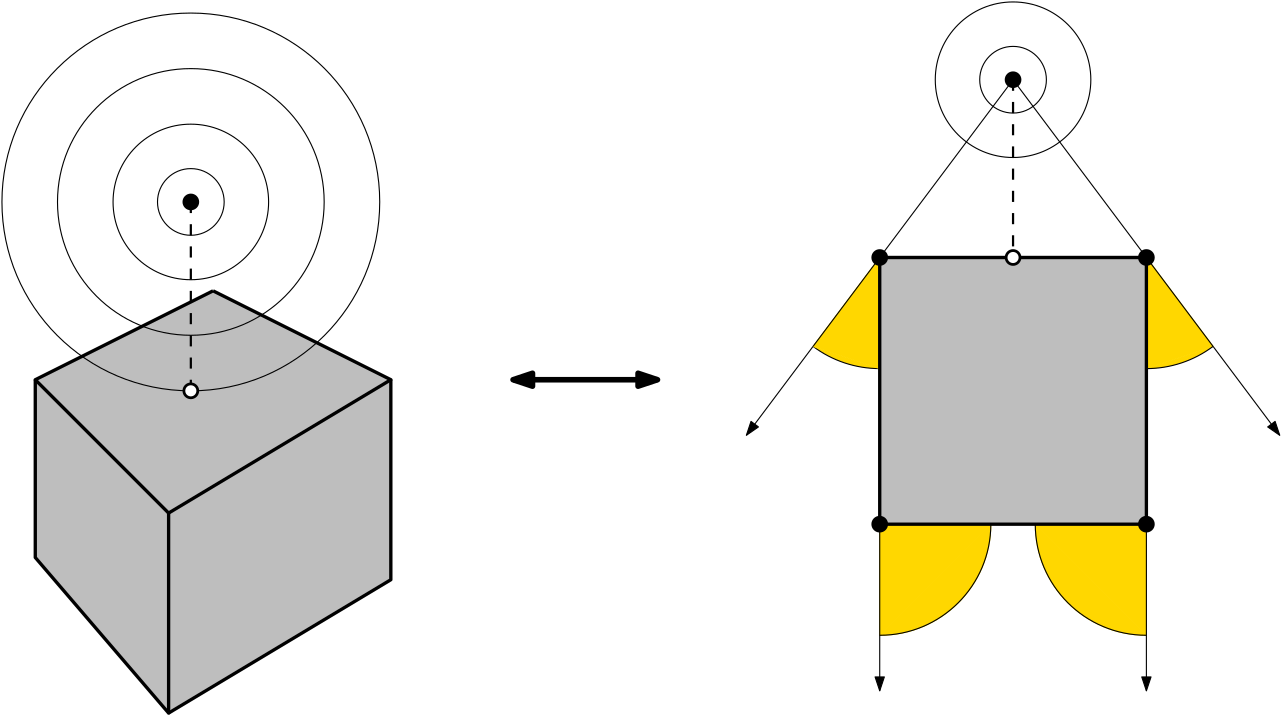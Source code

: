 <?xml version="1.0"?>
<!DOCTYPE ipe SYSTEM "ipe.dtd">
<ipe version="70206" creator="Ipe 7.2.7">
<info created="D:20181019152600" modified="D:20181019152600"/>
<ipestyle name="basic">
<symbol name="arrow/arc(spx)">
<path stroke="sym-stroke" fill="sym-stroke" pen="sym-pen">
0 0 m
-1 0.333 l
-1 -0.333 l
h
</path>
</symbol>
<symbol name="arrow/farc(spx)">
<path stroke="sym-stroke" fill="white" pen="sym-pen">
0 0 m
-1 0.333 l
-1 -0.333 l
h
</path>
</symbol>
<symbol name="arrow/ptarc(spx)">
<path stroke="sym-stroke" fill="sym-stroke" pen="sym-pen">
0 0 m
-1 0.333 l
-0.8 0 l
-1 -0.333 l
h
</path>
</symbol>
<symbol name="arrow/fptarc(spx)">
<path stroke="sym-stroke" fill="white" pen="sym-pen">
0 0 m
-1 0.333 l
-0.8 0 l
-1 -0.333 l
h
</path>
</symbol>
<symbol name="mark/circle(sx)" transformations="translations">
<path fill="sym-stroke">
0.6 0 0 0.6 0 0 e
0.4 0 0 0.4 0 0 e
</path>
</symbol>
<symbol name="mark/disk(sx)" transformations="translations">
<path fill="sym-stroke">
0.6 0 0 0.6 0 0 e
</path>
</symbol>
<symbol name="mark/fdisk(sfx)" transformations="translations">
<group>
<path fill="sym-fill">
0.5 0 0 0.5 0 0 e
</path>
<path fill="sym-stroke" fillrule="eofill">
0.6 0 0 0.6 0 0 e
0.4 0 0 0.4 0 0 e
</path>
</group>
</symbol>
<symbol name="mark/box(sx)" transformations="translations">
<path fill="sym-stroke" fillrule="eofill">
-0.6 -0.6 m
0.6 -0.6 l
0.6 0.6 l
-0.6 0.6 l
h
-0.4 -0.4 m
0.4 -0.4 l
0.4 0.4 l
-0.4 0.4 l
h
</path>
</symbol>
<symbol name="mark/square(sx)" transformations="translations">
<path fill="sym-stroke">
-0.6 -0.6 m
0.6 -0.6 l
0.6 0.6 l
-0.6 0.6 l
h
</path>
</symbol>
<symbol name="mark/fsquare(sfx)" transformations="translations">
<group>
<path fill="sym-fill">
-0.5 -0.5 m
0.5 -0.5 l
0.5 0.5 l
-0.5 0.5 l
h
</path>
<path fill="sym-stroke" fillrule="eofill">
-0.6 -0.6 m
0.6 -0.6 l
0.6 0.6 l
-0.6 0.6 l
h
-0.4 -0.4 m
0.4 -0.4 l
0.4 0.4 l
-0.4 0.4 l
h
</path>
</group>
</symbol>
<symbol name="mark/cross(sx)" transformations="translations">
<group>
<path fill="sym-stroke">
-0.43 -0.57 m
0.57 0.43 l
0.43 0.57 l
-0.57 -0.43 l
h
</path>
<path fill="sym-stroke">
-0.43 0.57 m
0.57 -0.43 l
0.43 -0.57 l
-0.57 0.43 l
h
</path>
</group>
</symbol>
<symbol name="arrow/fnormal(spx)">
<path stroke="sym-stroke" fill="white" pen="sym-pen">
0 0 m
-1 0.333 l
-1 -0.333 l
h
</path>
</symbol>
<symbol name="arrow/pointed(spx)">
<path stroke="sym-stroke" fill="sym-stroke" pen="sym-pen">
0 0 m
-1 0.333 l
-0.8 0 l
-1 -0.333 l
h
</path>
</symbol>
<symbol name="arrow/fpointed(spx)">
<path stroke="sym-stroke" fill="white" pen="sym-pen">
0 0 m
-1 0.333 l
-0.8 0 l
-1 -0.333 l
h
</path>
</symbol>
<symbol name="arrow/linear(spx)">
<path stroke="sym-stroke" pen="sym-pen">
-1 0.333 m
0 0 l
-1 -0.333 l
</path>
</symbol>
<symbol name="arrow/fdouble(spx)">
<path stroke="sym-stroke" fill="white" pen="sym-pen">
0 0 m
-1 0.333 l
-1 -0.333 l
h
-1 0 m
-2 0.333 l
-2 -0.333 l
h
</path>
</symbol>
<symbol name="arrow/double(spx)">
<path stroke="sym-stroke" fill="sym-stroke" pen="sym-pen">
0 0 m
-1 0.333 l
-1 -0.333 l
h
-1 0 m
-2 0.333 l
-2 -0.333 l
h
</path>
</symbol>
<pen name="heavier" value="0.8"/>
<pen name="fat" value="1.2"/>
<pen name="ultrafat" value="2"/>
<symbolsize name="large" value="5"/>
<symbolsize name="small" value="2"/>
<symbolsize name="tiny" value="1.1"/>
<arrowsize name="large" value="10"/>
<arrowsize name="small" value="5"/>
<arrowsize name="tiny" value="3"/>
<color name="red" value="1 0 0"/>
<color name="green" value="0 1 0"/>
<color name="blue" value="0 0 1"/>
<color name="yellow" value="1 1 0"/>
<color name="orange" value="1 0.647 0"/>
<color name="gold" value="1 0.843 0"/>
<color name="purple" value="0.627 0.125 0.941"/>
<color name="gray" value="0.745"/>
<color name="brown" value="0.647 0.165 0.165"/>
<color name="navy" value="0 0 0.502"/>
<color name="pink" value="1 0.753 0.796"/>
<color name="seagreen" value="0.18 0.545 0.341"/>
<color name="turquoise" value="0.251 0.878 0.816"/>
<color name="violet" value="0.933 0.51 0.933"/>
<color name="darkblue" value="0 0 0.545"/>
<color name="darkcyan" value="0 0.545 0.545"/>
<color name="darkgray" value="0.663"/>
<color name="darkgreen" value="0 0.392 0"/>
<color name="darkmagenta" value="0.545 0 0.545"/>
<color name="darkorange" value="1 0.549 0"/>
<color name="darkred" value="0.545 0 0"/>
<color name="lightblue" value="0.678 0.847 0.902"/>
<color name="lightcyan" value="0.878 1 1"/>
<color name="lightgray" value="0.827"/>
<color name="lightgreen" value="0.565 0.933 0.565"/>
<color name="lightyellow" value="1 1 0.878"/>
<dashstyle name="dashed" value="[4] 0"/>
<dashstyle name="dotted" value="[1 3] 0"/>
<dashstyle name="dash dotted" value="[4 2 1 2] 0"/>
<dashstyle name="dash dot dotted" value="[4 2 1 2 1 2] 0"/>
<textsize name="large" value="\large"/>
<textsize name="Large" value="\Large"/>
<textsize name="LARGE" value="\LARGE"/>
<textsize name="huge" value="\huge"/>
<textsize name="Huge" value="\Huge"/>
<textsize name="small" value="\small"/>
<textsize name="footnote" value="\footnotesize"/>
<textsize name="tiny" value="\tiny"/>
<textstyle name="center" begin="\begin{center}" end="\end{center}"/>
<textstyle name="itemize" begin="\begin{itemize}" end="\end{itemize}"/>
<textstyle name="item" begin="\begin{itemize}\item{}" end="\end{itemize}"/>
<gridsize name="4 pts" value="4"/>
<gridsize name="8 pts (~3 mm)" value="8"/>
<gridsize name="16 pts (~6 mm)" value="16"/>
<gridsize name="32 pts (~12 mm)" value="32"/>
<gridsize name="10 pts (~3.5 mm)" value="10"/>
<gridsize name="20 pts (~7 mm)" value="20"/>
<gridsize name="14 pts (~5 mm)" value="14"/>
<gridsize name="28 pts (~10 mm)" value="28"/>
<gridsize name="56 pts (~20 mm)" value="56"/>
<anglesize name="90 deg" value="90"/>
<anglesize name="60 deg" value="60"/>
<anglesize name="45 deg" value="45"/>
<anglesize name="30 deg" value="30"/>
<anglesize name="22.5 deg" value="22.5"/>
<opacity name="10%" value="0.1"/>
<opacity name="30%" value="0.3"/>
<opacity name="50%" value="0.5"/>
<opacity name="75%" value="0.75"/>
<tiling name="falling" angle="-60" step="4" width="1"/>
<tiling name="rising" angle="30" step="4" width="1"/>
</ipestyle>
<page>
<layer name="alpha"/>
<view layers="alpha" active="alpha"/>
<path layer="alpha" matrix="1 0 0 1 40 -24" stroke="gold" fill="gold">
392 652 m
40 0 0 40 432 652 432 612 a
</path>
<path matrix="1 0 0 1 40 -24" stroke="gold" fill="gold">
392 652 m
432 612 l
432 652 l
392 652 l
</path>
<path matrix="1 0 0 1 40 -24" stroke="gold" fill="gold">
336 612 m
40 0 0 40 336 652 376 652 a
</path>
<path matrix="1 0 0 1 40 -24" stroke="gold" fill="gold">
336 652 m
336 612 l
376 652 l
336 652 l
</path>
<path matrix="1 0 0 1 40 -24" stroke="gold" fill="gold">
432 748 m
432 708 l
456 716 l
432 748 l
</path>
<group matrix="1 0 0 1 40 -24">
<path matrix="1 0 0 1 0 60" stroke="black" fill="gold">
312 656 m
40 0 0 40 336 688 336 648 a
</path>
<path stroke="gold" fill="gold">
312 716 m
336 748 l
336 708 l
312 716 l
</path>
</group>
<path matrix="1 0 0 1 -16 4" stroke="gray" fill="gray" pen="fat">
136 628 m
136 556 l
216 676 l
136 628 l
</path>
<path matrix="1 0 0 1 -120 8" stroke="black" fill="gray" pen="fat">
192 672 m
192 608 l
240 552 l
240 624 l
</path>
<path matrix="1 0 0 1 -120 8" stroke="black" fill="gray" pen="fat">
320 672 m
320 600 l
240 552 l
</path>
<use matrix="1 0 0 1 -120 8" name="mark/disk(sx)" pos="248 736" size="large" stroke="black"/>
<use matrix="1 0 0 1 -120 8" name="mark/circle(sx)" pos="248 668" size="large" stroke="black"/>
<path matrix="1 0 0 1 -120 8" stroke="black">
12 0 0 12 248 736 e
</path>
<path matrix="1 0 0 1 40 36" stroke="black" fill="gray" pen="fat">
336 688 m
336 592 l
432 592 l
432 688 l
h
</path>
<use matrix="1 0 0 1 40 36" name="mark/fdisk(sfx)" pos="384 688" size="large" stroke="black" fill="white"/>
<use matrix="1 0 0 1 40 32" name="mark/disk(sx)" pos="384 756" size="large" stroke="black"/>
<path matrix="1 0 0 1 40 36" stroke="black" dash="dashed" pen="heavier">
384 752 m
384 688 l
</path>
<path matrix="1 0 0 1 40 36" stroke="black">
384 752 m
432 688 l
</path>
<path matrix="1 0 0 1 40 36" stroke="black">
432 688 m
456 656 l
</path>
<path matrix="1 0 0 1 40 36" stroke="black">
384 752 m
312 656 l
</path>
<path matrix="1 0 0 1 40 36" stroke="black" fill="gold">
432 648 m
40 0 0 40 432 688 456 656 a
</path>
<path matrix="1 0 0 1 40 36" stroke="black" arrow="normal/small">
456 656 m
480 624 l
</path>
<path matrix="1 0 0 1 -120 8" stroke="black" fill="gray" pen="fat">
256 704 m
192 672 l
240 624 l
320 672 l
256 704 l
</path>
<path matrix="1 0 0 1 -120 8" stroke="black">
68 0 0 68 248 736 e
</path>
<path matrix="1 0 0 1 -120 8" stroke="black">
48 0 0 48 248 736 e
</path>
<path matrix="1 0 0 1 -120 8" stroke="black">
28 0 0 28 248 736 e
</path>
<path matrix="1 0 0 1 -120 8" stroke="black" dash="dashed" pen="heavier">
248 736 m
248 668 l
</path>
<use matrix="1 0 0 1 -16 4" name="mark/fdisk(sfx)" pos="144 672" size="large" stroke="black" fill="white"/>
<path matrix="1 0 0 1 40 -24" stroke="black" fill="black" arrow="normal/small">
336 652 m
336 592 l
</path>
<path matrix="1 0 0 1 40 -24" stroke="black" fill="black" arrow="normal/small">
432 652 m
432 592 l
</path>
<path matrix="1 0 0 1 40 36" stroke="black" arrow="normal/small">
312 656 m
288 624 l
</path>
<path matrix="1 0 0 1 40 -24" stroke="black">
336 612 m
40 0 0 40 336 652 376 652 a
</path>
<path matrix="1 0 0 1 40 -24" stroke="black">
392 652 m
40 0 0 40 432 652 432 612 a
</path>
<use matrix="1 0 0 1 40 -24" name="mark/disk(sx)" pos="336 748" size="large" stroke="black"/>
<use matrix="1 0 0 1 40 -24" name="mark/disk(sx)" pos="336 652" size="large" stroke="black"/>
<use matrix="1 0 0 1 40 -24" name="mark/disk(sx)" pos="432 748" size="large" stroke="black"/>
<use matrix="1 0 0 1 40 -24" name="mark/disk(sx)" pos="432 652" size="large" stroke="black"/>
<path matrix="1 0 0 1 176 52" stroke="black">
12 0 0 12 248 736 e
</path>
<path matrix="1 0 0 1 176 52" stroke="black">
28 0 0 28 248 736 e
</path>
<path stroke="black" pen="ultrafat" arrow="normal/normal" rarrow="normal/normal">
244 680 m
296 680 l
</path>
</page>
</ipe>
